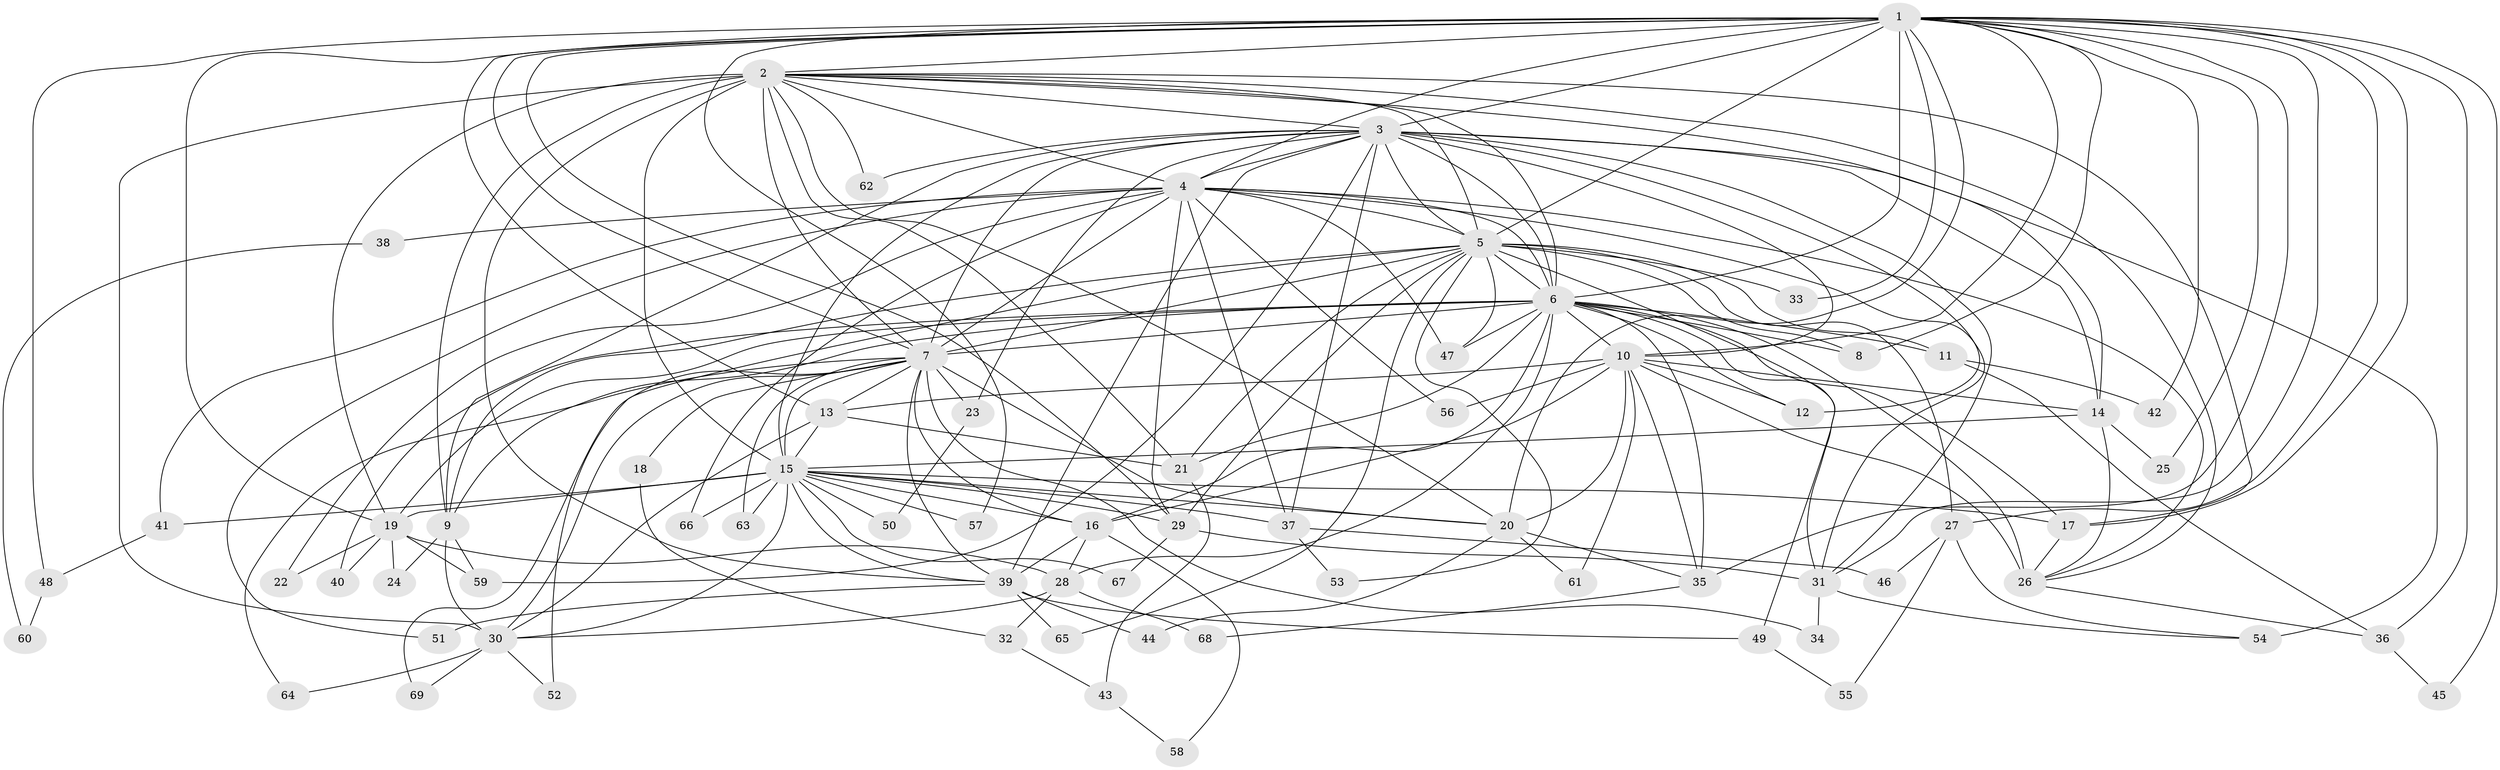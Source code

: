 // original degree distribution, {28: 0.0072992700729927005, 25: 0.014598540145985401, 11: 0.014598540145985401, 22: 0.0072992700729927005, 23: 0.014598540145985401, 24: 0.0072992700729927005, 19: 0.0072992700729927005, 27: 0.0072992700729927005, 2: 0.5036496350364964, 3: 0.20437956204379562, 7: 0.0072992700729927005, 4: 0.10218978102189781, 5: 0.08029197080291971, 6: 0.014598540145985401, 8: 0.0072992700729927005}
// Generated by graph-tools (version 1.1) at 2025/34/03/09/25 02:34:59]
// undirected, 69 vertices, 188 edges
graph export_dot {
graph [start="1"]
  node [color=gray90,style=filled];
  1;
  2;
  3;
  4;
  5;
  6;
  7;
  8;
  9;
  10;
  11;
  12;
  13;
  14;
  15;
  16;
  17;
  18;
  19;
  20;
  21;
  22;
  23;
  24;
  25;
  26;
  27;
  28;
  29;
  30;
  31;
  32;
  33;
  34;
  35;
  36;
  37;
  38;
  39;
  40;
  41;
  42;
  43;
  44;
  45;
  46;
  47;
  48;
  49;
  50;
  51;
  52;
  53;
  54;
  55;
  56;
  57;
  58;
  59;
  60;
  61;
  62;
  63;
  64;
  65;
  66;
  67;
  68;
  69;
  1 -- 2 [weight=2.0];
  1 -- 3 [weight=3.0];
  1 -- 4 [weight=1.0];
  1 -- 5 [weight=1.0];
  1 -- 6 [weight=2.0];
  1 -- 7 [weight=1.0];
  1 -- 8 [weight=1.0];
  1 -- 10 [weight=1.0];
  1 -- 13 [weight=1.0];
  1 -- 17 [weight=2.0];
  1 -- 19 [weight=1.0];
  1 -- 20 [weight=1.0];
  1 -- 25 [weight=1.0];
  1 -- 27 [weight=1.0];
  1 -- 29 [weight=1.0];
  1 -- 31 [weight=1.0];
  1 -- 33 [weight=1.0];
  1 -- 35 [weight=1.0];
  1 -- 36 [weight=1.0];
  1 -- 42 [weight=1.0];
  1 -- 45 [weight=1.0];
  1 -- 48 [weight=1.0];
  1 -- 57 [weight=1.0];
  2 -- 3 [weight=4.0];
  2 -- 4 [weight=2.0];
  2 -- 5 [weight=2.0];
  2 -- 6 [weight=4.0];
  2 -- 7 [weight=3.0];
  2 -- 9 [weight=1.0];
  2 -- 14 [weight=2.0];
  2 -- 15 [weight=14.0];
  2 -- 17 [weight=1.0];
  2 -- 19 [weight=1.0];
  2 -- 20 [weight=1.0];
  2 -- 21 [weight=1.0];
  2 -- 26 [weight=1.0];
  2 -- 30 [weight=6.0];
  2 -- 39 [weight=1.0];
  2 -- 62 [weight=2.0];
  3 -- 4 [weight=2.0];
  3 -- 5 [weight=2.0];
  3 -- 6 [weight=4.0];
  3 -- 7 [weight=2.0];
  3 -- 9 [weight=1.0];
  3 -- 10 [weight=1.0];
  3 -- 12 [weight=1.0];
  3 -- 14 [weight=1.0];
  3 -- 15 [weight=1.0];
  3 -- 23 [weight=1.0];
  3 -- 31 [weight=1.0];
  3 -- 37 [weight=1.0];
  3 -- 39 [weight=1.0];
  3 -- 54 [weight=2.0];
  3 -- 59 [weight=1.0];
  3 -- 62 [weight=1.0];
  4 -- 5 [weight=2.0];
  4 -- 6 [weight=2.0];
  4 -- 7 [weight=1.0];
  4 -- 22 [weight=1.0];
  4 -- 26 [weight=1.0];
  4 -- 29 [weight=1.0];
  4 -- 31 [weight=1.0];
  4 -- 37 [weight=1.0];
  4 -- 38 [weight=1.0];
  4 -- 41 [weight=1.0];
  4 -- 47 [weight=1.0];
  4 -- 51 [weight=1.0];
  4 -- 56 [weight=1.0];
  4 -- 66 [weight=1.0];
  5 -- 6 [weight=3.0];
  5 -- 7 [weight=1.0];
  5 -- 8 [weight=1.0];
  5 -- 9 [weight=1.0];
  5 -- 11 [weight=1.0];
  5 -- 21 [weight=2.0];
  5 -- 27 [weight=1.0];
  5 -- 29 [weight=1.0];
  5 -- 33 [weight=1.0];
  5 -- 47 [weight=1.0];
  5 -- 49 [weight=1.0];
  5 -- 52 [weight=1.0];
  5 -- 53 [weight=1.0];
  5 -- 65 [weight=1.0];
  6 -- 7 [weight=3.0];
  6 -- 8 [weight=1.0];
  6 -- 9 [weight=1.0];
  6 -- 10 [weight=1.0];
  6 -- 11 [weight=1.0];
  6 -- 12 [weight=1.0];
  6 -- 16 [weight=2.0];
  6 -- 17 [weight=1.0];
  6 -- 19 [weight=1.0];
  6 -- 21 [weight=1.0];
  6 -- 26 [weight=5.0];
  6 -- 28 [weight=1.0];
  6 -- 31 [weight=1.0];
  6 -- 35 [weight=1.0];
  6 -- 40 [weight=1.0];
  6 -- 47 [weight=1.0];
  7 -- 13 [weight=1.0];
  7 -- 15 [weight=1.0];
  7 -- 16 [weight=1.0];
  7 -- 18 [weight=1.0];
  7 -- 20 [weight=1.0];
  7 -- 23 [weight=1.0];
  7 -- 30 [weight=1.0];
  7 -- 34 [weight=1.0];
  7 -- 39 [weight=1.0];
  7 -- 63 [weight=1.0];
  7 -- 64 [weight=1.0];
  7 -- 69 [weight=1.0];
  9 -- 24 [weight=1.0];
  9 -- 30 [weight=3.0];
  9 -- 59 [weight=1.0];
  10 -- 12 [weight=1.0];
  10 -- 13 [weight=1.0];
  10 -- 14 [weight=1.0];
  10 -- 16 [weight=1.0];
  10 -- 20 [weight=1.0];
  10 -- 26 [weight=1.0];
  10 -- 35 [weight=1.0];
  10 -- 56 [weight=1.0];
  10 -- 61 [weight=1.0];
  11 -- 36 [weight=1.0];
  11 -- 42 [weight=1.0];
  13 -- 15 [weight=1.0];
  13 -- 21 [weight=1.0];
  13 -- 30 [weight=1.0];
  14 -- 15 [weight=1.0];
  14 -- 25 [weight=1.0];
  14 -- 26 [weight=1.0];
  15 -- 16 [weight=1.0];
  15 -- 17 [weight=1.0];
  15 -- 19 [weight=1.0];
  15 -- 20 [weight=1.0];
  15 -- 29 [weight=1.0];
  15 -- 30 [weight=2.0];
  15 -- 37 [weight=2.0];
  15 -- 39 [weight=1.0];
  15 -- 41 [weight=1.0];
  15 -- 50 [weight=1.0];
  15 -- 57 [weight=1.0];
  15 -- 63 [weight=1.0];
  15 -- 66 [weight=1.0];
  15 -- 67 [weight=1.0];
  16 -- 28 [weight=1.0];
  16 -- 39 [weight=1.0];
  16 -- 58 [weight=1.0];
  17 -- 26 [weight=1.0];
  18 -- 32 [weight=1.0];
  19 -- 22 [weight=1.0];
  19 -- 24 [weight=1.0];
  19 -- 28 [weight=1.0];
  19 -- 40 [weight=1.0];
  19 -- 59 [weight=1.0];
  20 -- 35 [weight=1.0];
  20 -- 44 [weight=1.0];
  20 -- 61 [weight=1.0];
  21 -- 43 [weight=1.0];
  23 -- 50 [weight=1.0];
  26 -- 36 [weight=1.0];
  27 -- 46 [weight=1.0];
  27 -- 54 [weight=1.0];
  27 -- 55 [weight=1.0];
  28 -- 30 [weight=1.0];
  28 -- 32 [weight=1.0];
  28 -- 68 [weight=1.0];
  29 -- 31 [weight=1.0];
  29 -- 67 [weight=1.0];
  30 -- 52 [weight=1.0];
  30 -- 64 [weight=1.0];
  30 -- 69 [weight=1.0];
  31 -- 34 [weight=1.0];
  31 -- 54 [weight=1.0];
  32 -- 43 [weight=1.0];
  35 -- 68 [weight=1.0];
  36 -- 45 [weight=1.0];
  37 -- 46 [weight=1.0];
  37 -- 53 [weight=1.0];
  38 -- 60 [weight=1.0];
  39 -- 44 [weight=1.0];
  39 -- 49 [weight=1.0];
  39 -- 51 [weight=1.0];
  39 -- 65 [weight=1.0];
  41 -- 48 [weight=1.0];
  43 -- 58 [weight=1.0];
  48 -- 60 [weight=1.0];
  49 -- 55 [weight=1.0];
}
